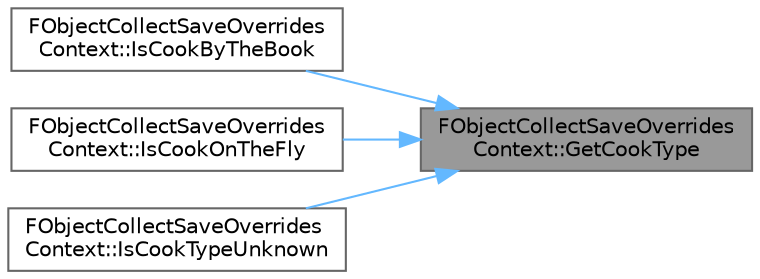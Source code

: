 digraph "FObjectCollectSaveOverridesContext::GetCookType"
{
 // INTERACTIVE_SVG=YES
 // LATEX_PDF_SIZE
  bgcolor="transparent";
  edge [fontname=Helvetica,fontsize=10,labelfontname=Helvetica,labelfontsize=10];
  node [fontname=Helvetica,fontsize=10,shape=box,height=0.2,width=0.4];
  rankdir="RL";
  Node1 [id="Node000001",label="FObjectCollectSaveOverrides\lContext::GetCookType",height=0.2,width=0.4,color="gray40", fillcolor="grey60", style="filled", fontcolor="black",tooltip=" "];
  Node1 -> Node2 [id="edge1_Node000001_Node000002",dir="back",color="steelblue1",style="solid",tooltip=" "];
  Node2 [id="Node000002",label="FObjectCollectSaveOverrides\lContext::IsCookByTheBook",height=0.2,width=0.4,color="grey40", fillcolor="white", style="filled",URL="$d8/df2/classFObjectCollectSaveOverridesContext.html#a30e5128eb2e819b1ed477e956a8055ab",tooltip=" "];
  Node1 -> Node3 [id="edge2_Node000001_Node000003",dir="back",color="steelblue1",style="solid",tooltip=" "];
  Node3 [id="Node000003",label="FObjectCollectSaveOverrides\lContext::IsCookOnTheFly",height=0.2,width=0.4,color="grey40", fillcolor="white", style="filled",URL="$d8/df2/classFObjectCollectSaveOverridesContext.html#a87709891dcbedf7eea82d88cd32ba697",tooltip=" "];
  Node1 -> Node4 [id="edge3_Node000001_Node000004",dir="back",color="steelblue1",style="solid",tooltip=" "];
  Node4 [id="Node000004",label="FObjectCollectSaveOverrides\lContext::IsCookTypeUnknown",height=0.2,width=0.4,color="grey40", fillcolor="white", style="filled",URL="$d8/df2/classFObjectCollectSaveOverridesContext.html#aed8c1537dc97ef0bc326e61e5f8141f6",tooltip=" "];
}
